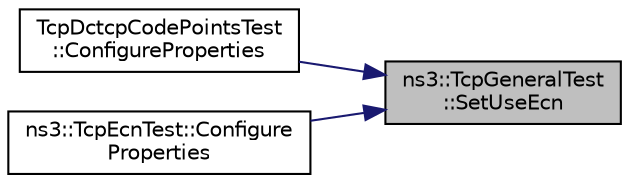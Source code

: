 digraph "ns3::TcpGeneralTest::SetUseEcn"
{
 // LATEX_PDF_SIZE
  edge [fontname="Helvetica",fontsize="10",labelfontname="Helvetica",labelfontsize="10"];
  node [fontname="Helvetica",fontsize="10",shape=record];
  rankdir="RL";
  Node1 [label="ns3::TcpGeneralTest\l::SetUseEcn",height=0.2,width=0.4,color="black", fillcolor="grey75", style="filled", fontcolor="black",tooltip="Forcefully set the ECN mode of use."];
  Node1 -> Node2 [dir="back",color="midnightblue",fontsize="10",style="solid",fontname="Helvetica"];
  Node2 [label="TcpDctcpCodePointsTest\l::ConfigureProperties",height=0.2,width=0.4,color="black", fillcolor="white", style="filled",URL="$class_tcp_dctcp_code_points_test.html#ad67f0299ef58e1e3d13ac4be3d13d2f5",tooltip="Change the configuration of the socket properties."];
  Node1 -> Node3 [dir="back",color="midnightblue",fontsize="10",style="solid",fontname="Helvetica"];
  Node3 [label="ns3::TcpEcnTest::Configure\lProperties",height=0.2,width=0.4,color="black", fillcolor="white", style="filled",URL="$classns3_1_1_tcp_ecn_test.html#a7927e117c88eb2e1b938bffc2d4e7ccd",tooltip="Change the configuration of the socket properties."];
}

